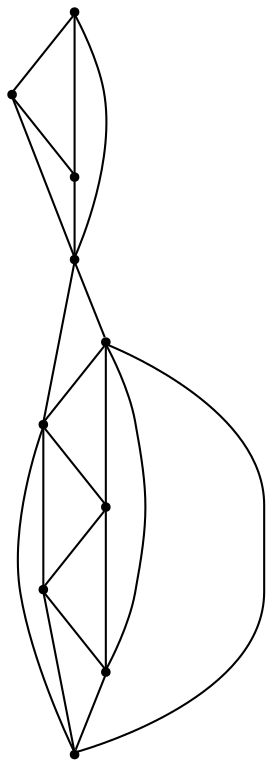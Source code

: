 graph {
  node [shape=point,comment="{\"directed\":false,\"doi\":\"10.4230/LIPIcs.GD.2024.5\",\"figure\":\"2\"}"]

  v0 [pos="1110.9351245390908,644.2103878877671"]
  v1 [pos="1260.9764496613452,644.2103878877671"]
  v2 [pos="1066.8313075297226,894.4068546940065"]
  v3 [pos="933.461240754385,663.4610531636364"]
  v4 [pos="1194.2914162736765,677.5449084447298"]
  v5 [pos="1466.9415078557352,663.4610531636364"]
  v6 [pos="1333.5714410803976,432.5152516332663"]
  v7 [pos="1066.8313075297226,432.5152516332663"]
  v8 [pos="1333.5714410803976,894.4068546940065"]
  v9 [pos="1160.948899579842,744.2139495586553"]

  v0 -- v4 [id="-1",pos="1110.9351245390908,644.2103878877671 1232.2601461068089,562.5866286691307 1279.8941661757067,572.9620210814842 1301.6335013055468,595.5086386033564 1323.3728364353867,618.0552561252287 1319.217486626169,652.7690296012782 1303.6215061270366,675.9740237412827 1288.0214554964716,699.1790178812872 1260.9764496613452,710.8794290016925 1194.2914162736765,677.5449084447298"]
  v3 -- v6 [id="-2",pos="933.461240754385,663.4610531636364 1333.5714410803976,432.5152516332663 1333.5714410803976,432.5152516332663 1333.5714410803976,432.5152516332663"]
  v2 -- v5 [id="-3",pos="1066.8313075297226,894.4068546940065 1466.9415078557352,663.4610531636364 1466.9415078557352,663.4610531636364 1466.9415078557352,663.4610531636364"]
  v2 -- v7 [id="-4",pos="1066.8313075297226,894.4068546940065 1066.8313075297226,432.5152516332663 1066.8313075297226,432.5152516332663 1066.8313075297226,432.5152516332663"]
  v2 -- v8 [id="-5",pos="1066.8313075297226,894.4068546940065 1333.5714410803976,894.4068546940065 1333.5714410803976,894.4068546940065 1333.5714410803976,894.4068546940065"]
  v7 -- v3 [id="-6",pos="1066.8313075297226,432.5152516332663 933.461240754385,663.4610531636364 933.461240754385,663.4610531636364 933.461240754385,663.4610531636364"]
  v7 -- v5 [id="-7",pos="1066.8313075297226,432.5152516332663 1466.9415078557352,663.4610531636364 1466.9415078557352,663.4610531636364 1466.9415078557352,663.4610531636364"]
  v0 -- v9 [id="-8",pos="1110.9351245390908,644.2103878877671 1160.948899579842,744.2139495586553 1160.948899579842,744.2139495586553 1160.948899579842,744.2139495586553"]
  v9 -- v1 [id="-9",pos="1160.948899579842,744.2139495586553 1260.9764496613452,644.2103878877671 1260.9764496613452,644.2103878877671 1260.9764496613452,644.2103878877671"]
  v4 -- v1 [id="-10",pos="1194.2914162736765,677.5449084447298 1260.9764496613452,644.2103878877671 1260.9764496613452,644.2103878877671 1260.9764496613452,644.2103878877671"]
  v4 -- v9 [id="-11",pos="1194.2914162736765,677.5449084447298 1160.948899579842,744.2139495586553 1160.948899579842,744.2139495586553 1160.948899579842,744.2139495586553"]
  v1 -- v0 [id="-12",pos="1260.9764496613452,644.2103878877671 1110.9351245390908,644.2103878877671 1110.9351245390908,644.2103878877671 1110.9351245390908,644.2103878877671"]
  v8 -- v6 [id="-13",pos="1333.5714410803976,894.4068546940065 1333.5714410803976,432.5152516332663 1333.5714410803976,432.5152516332663 1333.5714410803976,432.5152516332663"]
  v8 -- v5 [id="-14",pos="1333.5714410803976,894.4068546940065 1466.9415078557352,663.4610531636364 1466.9415078557352,663.4610531636364 1466.9415078557352,663.4610531636364"]
  v6 -- v7 [id="-15",pos="1333.5714410803976,432.5152516332663 1066.8313075297226,432.5152516332663 1066.8313075297226,432.5152516332663 1066.8313075297226,432.5152516332663"]
  v5 -- v6 [id="-16",pos="1466.9415078557352,663.4610531636364 1333.5714410803976,432.5152516332663 1333.5714410803976,432.5152516332663 1333.5714410803976,432.5152516332663"]
  v3 -- v8 [id="-17",pos="933.461240754385,663.4610531636364 1333.5714410803976,894.4068546940065 1333.5714410803976,894.4068546940065 1333.5714410803976,894.4068546940065"]
  v1 -- v3 [id="-18",pos="1260.9764496613452,644.2103878877671 1204.8275874443582,580.5539204986455 1095.6559783336454,586.9708513109701 933.461240754385,663.4610531636364"]
  v1 -- v2 [id="-19",pos="1260.9764496613452,644.2103878877671 1263.4396423275623,720.0922510168901 1198.7259516608322,803.4952484085651 1066.8313075297226,894.4068546940065"]
  v3 -- v2 [id="-20",pos="933.461240754385,663.4610531636364 1066.8313075297226,894.4068546940065 1066.8313075297226,894.4068546940065 1066.8313075297226,894.4068546940065"]
}